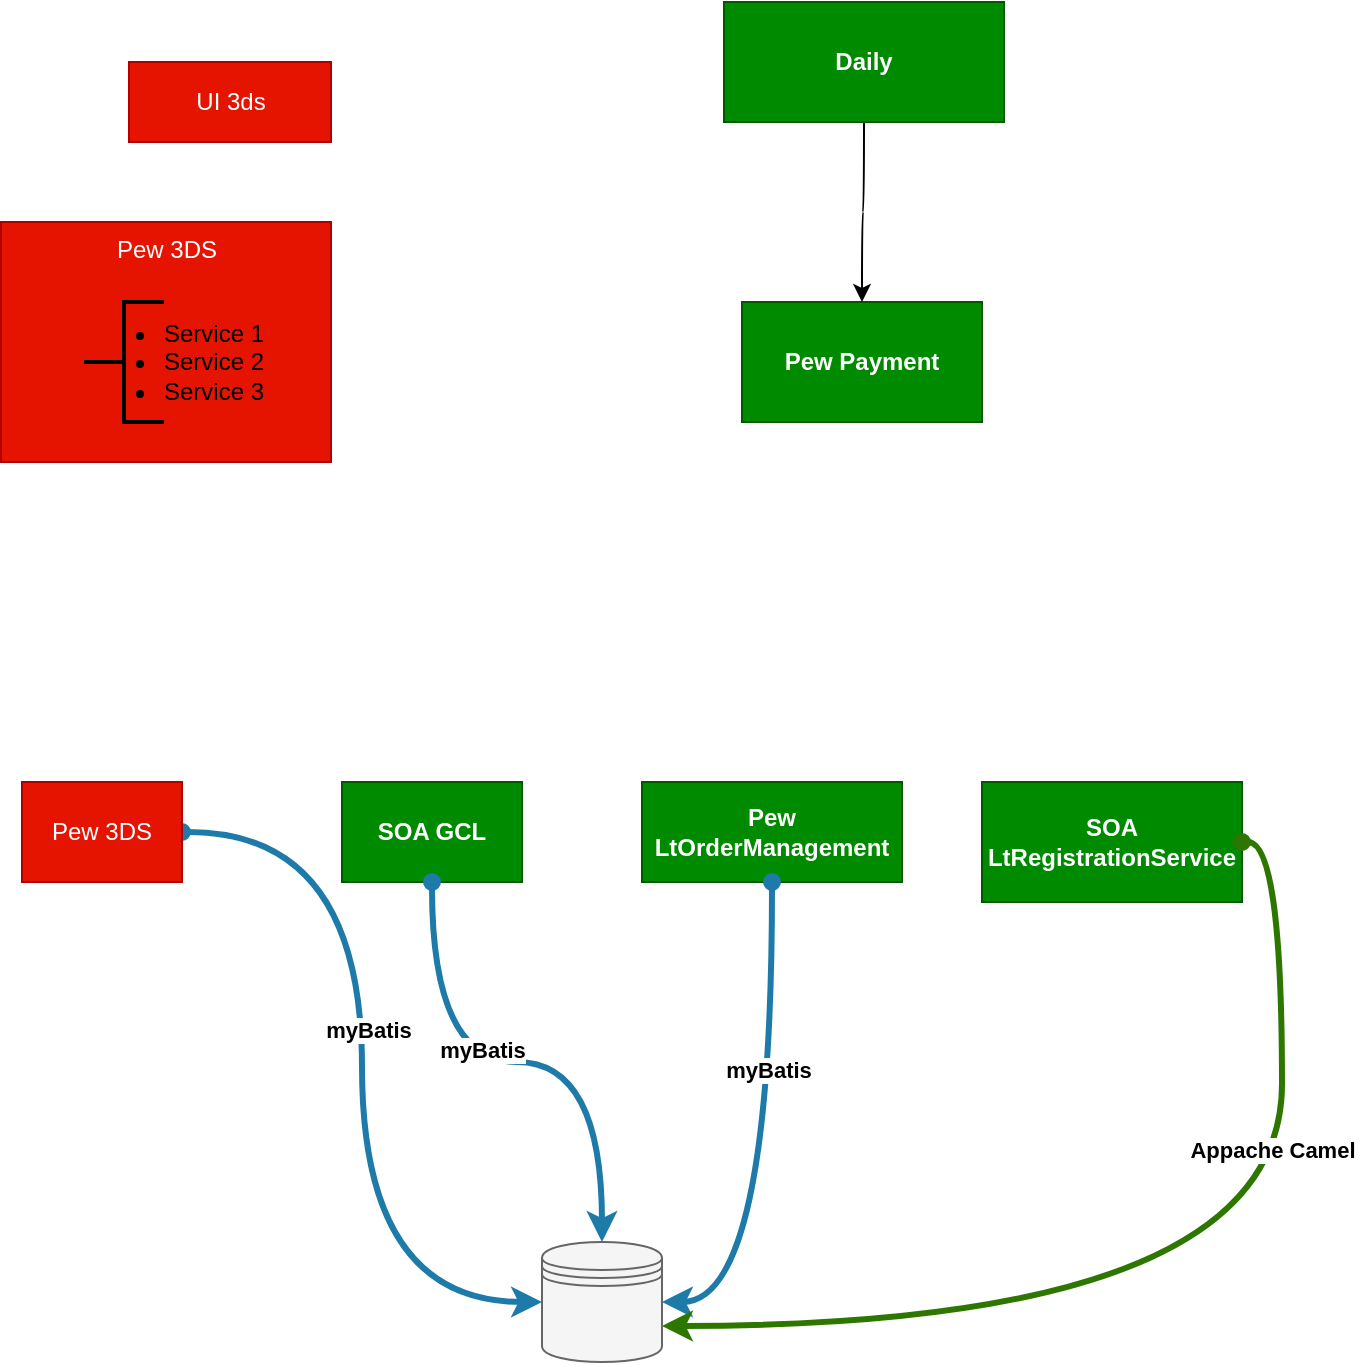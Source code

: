<mxfile version="21.0.10" type="github">
  <diagram name="Page-1" id="I89bv1A7Qo-vh1wMKSND">
    <mxGraphModel dx="794" dy="430" grid="1" gridSize="10" guides="1" tooltips="1" connect="1" arrows="1" fold="1" page="1" pageScale="1" pageWidth="827" pageHeight="1169" math="0" shadow="0">
      <root>
        <mxCell id="0" />
        <mxCell id="1" parent="0" />
        <mxCell id="LcEhE2uEtVbHiO7Vmx3B-1" style="edgeStyle=orthogonalEdgeStyle;orthogonalLoop=1;jettySize=auto;html=1;entryX=0;entryY=0.5;entryDx=0;entryDy=0;strokeColor=#1e7ba9;strokeWidth=3;curved=1;startArrow=oval;startFill=1;" edge="1" parent="1" source="LcEhE2uEtVbHiO7Vmx3B-2" target="LcEhE2uEtVbHiO7Vmx3B-3">
          <mxGeometry relative="1" as="geometry" />
        </mxCell>
        <mxCell id="LcEhE2uEtVbHiO7Vmx3B-2" value="Pew 3DS" style="rounded=0;whiteSpace=wrap;html=1;fillColor=#e51400;strokeColor=#B20000;fontColor=#ffffff;" vertex="1" parent="1">
          <mxGeometry x="99" y="410" width="80" height="50" as="geometry" />
        </mxCell>
        <mxCell id="LcEhE2uEtVbHiO7Vmx3B-3" value="" style="shape=datastore;whiteSpace=wrap;html=1;fillColor=#f5f5f5;fontColor=#333333;strokeColor=#666666;" vertex="1" parent="1">
          <mxGeometry x="359" y="640" width="60" height="60" as="geometry" />
        </mxCell>
        <mxCell id="LcEhE2uEtVbHiO7Vmx3B-4" value="SOA GCL" style="rounded=0;whiteSpace=wrap;html=1;fillColor=#008a00;strokeColor=#005700;fontColor=#ffffff;fontStyle=1" vertex="1" parent="1">
          <mxGeometry x="259" y="410" width="90" height="50" as="geometry" />
        </mxCell>
        <mxCell id="LcEhE2uEtVbHiO7Vmx3B-5" value="Pew LtOrderManagement" style="rounded=0;whiteSpace=wrap;html=1;fillColor=#008a00;strokeColor=#005700;fontColor=#ffffff;fontStyle=1" vertex="1" parent="1">
          <mxGeometry x="409" y="410" width="130" height="50" as="geometry" />
        </mxCell>
        <mxCell id="LcEhE2uEtVbHiO7Vmx3B-6" value="SOA LtRegistrationService" style="rounded=0;whiteSpace=wrap;html=1;fillColor=#008a00;strokeColor=#005700;fontColor=#ffffff;fontStyle=1" vertex="1" parent="1">
          <mxGeometry x="579" y="410" width="130" height="60" as="geometry" />
        </mxCell>
        <mxCell id="LcEhE2uEtVbHiO7Vmx3B-7" style="edgeStyle=orthogonalEdgeStyle;orthogonalLoop=1;jettySize=auto;html=1;entryX=0.5;entryY=0;entryDx=0;entryDy=0;strokeColor=#1e7ba9;strokeWidth=3;curved=1;startArrow=oval;startFill=1;exitX=0.5;exitY=1;exitDx=0;exitDy=0;" edge="1" parent="1" source="LcEhE2uEtVbHiO7Vmx3B-4" target="LcEhE2uEtVbHiO7Vmx3B-3">
          <mxGeometry relative="1" as="geometry">
            <mxPoint x="149" y="395" as="sourcePoint" />
            <mxPoint x="273" y="580" as="targetPoint" />
          </mxGeometry>
        </mxCell>
        <mxCell id="LcEhE2uEtVbHiO7Vmx3B-8" style="edgeStyle=orthogonalEdgeStyle;orthogonalLoop=1;jettySize=auto;html=1;entryX=1;entryY=0.5;entryDx=0;entryDy=0;strokeColor=#1e7ba9;strokeWidth=3;curved=1;startArrow=oval;startFill=1;" edge="1" parent="1" source="LcEhE2uEtVbHiO7Vmx3B-5" target="LcEhE2uEtVbHiO7Vmx3B-3">
          <mxGeometry relative="1" as="geometry">
            <mxPoint x="159" y="405" as="sourcePoint" />
            <mxPoint x="283" y="590" as="targetPoint" />
          </mxGeometry>
        </mxCell>
        <mxCell id="LcEhE2uEtVbHiO7Vmx3B-9" value="myBatis" style="edgeLabel;html=1;align=center;verticalAlign=middle;resizable=0;points=[];fontStyle=1" vertex="1" connectable="0" parent="LcEhE2uEtVbHiO7Vmx3B-8">
          <mxGeometry x="-0.296" y="-2" relative="1" as="geometry">
            <mxPoint as="offset" />
          </mxGeometry>
        </mxCell>
        <mxCell id="LcEhE2uEtVbHiO7Vmx3B-10" style="edgeStyle=orthogonalEdgeStyle;orthogonalLoop=1;jettySize=auto;html=1;strokeColor=#2D7600;strokeWidth=3;curved=1;startArrow=oval;startFill=1;exitX=1;exitY=0.5;exitDx=0;exitDy=0;entryX=1;entryY=0.7;entryDx=0;entryDy=0;fillColor=#60a917;" edge="1" parent="1" source="LcEhE2uEtVbHiO7Vmx3B-6" target="LcEhE2uEtVbHiO7Vmx3B-3">
          <mxGeometry relative="1" as="geometry">
            <mxPoint x="159" y="405" as="sourcePoint" />
            <mxPoint x="269" y="600" as="targetPoint" />
          </mxGeometry>
        </mxCell>
        <mxCell id="LcEhE2uEtVbHiO7Vmx3B-11" value="Appache Camel" style="edgeLabel;html=1;align=center;verticalAlign=middle;resizable=0;points=[];fontStyle=1" vertex="1" connectable="0" parent="LcEhE2uEtVbHiO7Vmx3B-10">
          <mxGeometry x="-0.394" y="-5" relative="1" as="geometry">
            <mxPoint as="offset" />
          </mxGeometry>
        </mxCell>
        <mxCell id="LcEhE2uEtVbHiO7Vmx3B-12" value="Pew 3DS" style="rounded=0;whiteSpace=wrap;html=1;fillColor=#e51400;fontColor=#ffffff;strokeColor=#B20000;verticalAlign=top;" vertex="1" parent="1">
          <mxGeometry x="88.5" y="130" width="165" height="120" as="geometry" />
        </mxCell>
        <mxCell id="LcEhE2uEtVbHiO7Vmx3B-13" value="&lt;b&gt;Pew Payment&lt;/b&gt;" style="rounded=0;whiteSpace=wrap;html=1;fillColor=#008a00;fontColor=#ffffff;strokeColor=#005700;" vertex="1" parent="1">
          <mxGeometry x="459" y="170" width="120" height="60" as="geometry" />
        </mxCell>
        <mxCell id="LcEhE2uEtVbHiO7Vmx3B-14" value="myBatis" style="edgeLabel;html=1;align=center;verticalAlign=middle;resizable=0;points=[];fontStyle=1" vertex="1" connectable="0" parent="1">
          <mxGeometry x="482" y="563" as="geometry">
            <mxPoint x="-153" y="-19" as="offset" />
          </mxGeometry>
        </mxCell>
        <mxCell id="LcEhE2uEtVbHiO7Vmx3B-15" value="myBatis" style="edgeLabel;html=1;align=center;verticalAlign=middle;resizable=0;points=[];fontStyle=1" vertex="1" connectable="0" parent="1">
          <mxGeometry x="492" y="573" as="geometry">
            <mxPoint x="-220" y="-39" as="offset" />
          </mxGeometry>
        </mxCell>
        <mxCell id="LcEhE2uEtVbHiO7Vmx3B-16" value="&lt;ul&gt;&lt;li&gt;Service 1&lt;/li&gt;&lt;li&gt;Service 2&lt;/li&gt;&lt;li&gt;Service 3&lt;/li&gt;&lt;/ul&gt;" style="strokeWidth=2;html=1;shape=mxgraph.flowchart.annotation_2;align=left;labelPosition=right;pointerEvents=1;spacing=-40;" vertex="1" parent="1">
          <mxGeometry x="130" y="170" width="40" height="60" as="geometry" />
        </mxCell>
        <mxCell id="LcEhE2uEtVbHiO7Vmx3B-17" style="edgeStyle=orthogonalEdgeStyle;orthogonalLoop=1;jettySize=auto;html=1;curved=1;" edge="1" parent="1" source="LcEhE2uEtVbHiO7Vmx3B-18" target="LcEhE2uEtVbHiO7Vmx3B-13">
          <mxGeometry relative="1" as="geometry" />
        </mxCell>
        <mxCell id="LcEhE2uEtVbHiO7Vmx3B-18" value="&lt;b&gt;Daily&lt;/b&gt;" style="rounded=0;whiteSpace=wrap;html=1;fillColor=#008a00;fontColor=#ffffff;strokeColor=#005700;" vertex="1" parent="1">
          <mxGeometry x="450" y="20" width="140" height="60" as="geometry" />
        </mxCell>
        <mxCell id="LcEhE2uEtVbHiO7Vmx3B-19" value="UI 3ds" style="rounded=0;whiteSpace=wrap;html=1;fillColor=#e51400;fontColor=#ffffff;strokeColor=#B20000;" vertex="1" parent="1">
          <mxGeometry x="152.5" y="50" width="101" height="40" as="geometry" />
        </mxCell>
      </root>
    </mxGraphModel>
  </diagram>
</mxfile>
